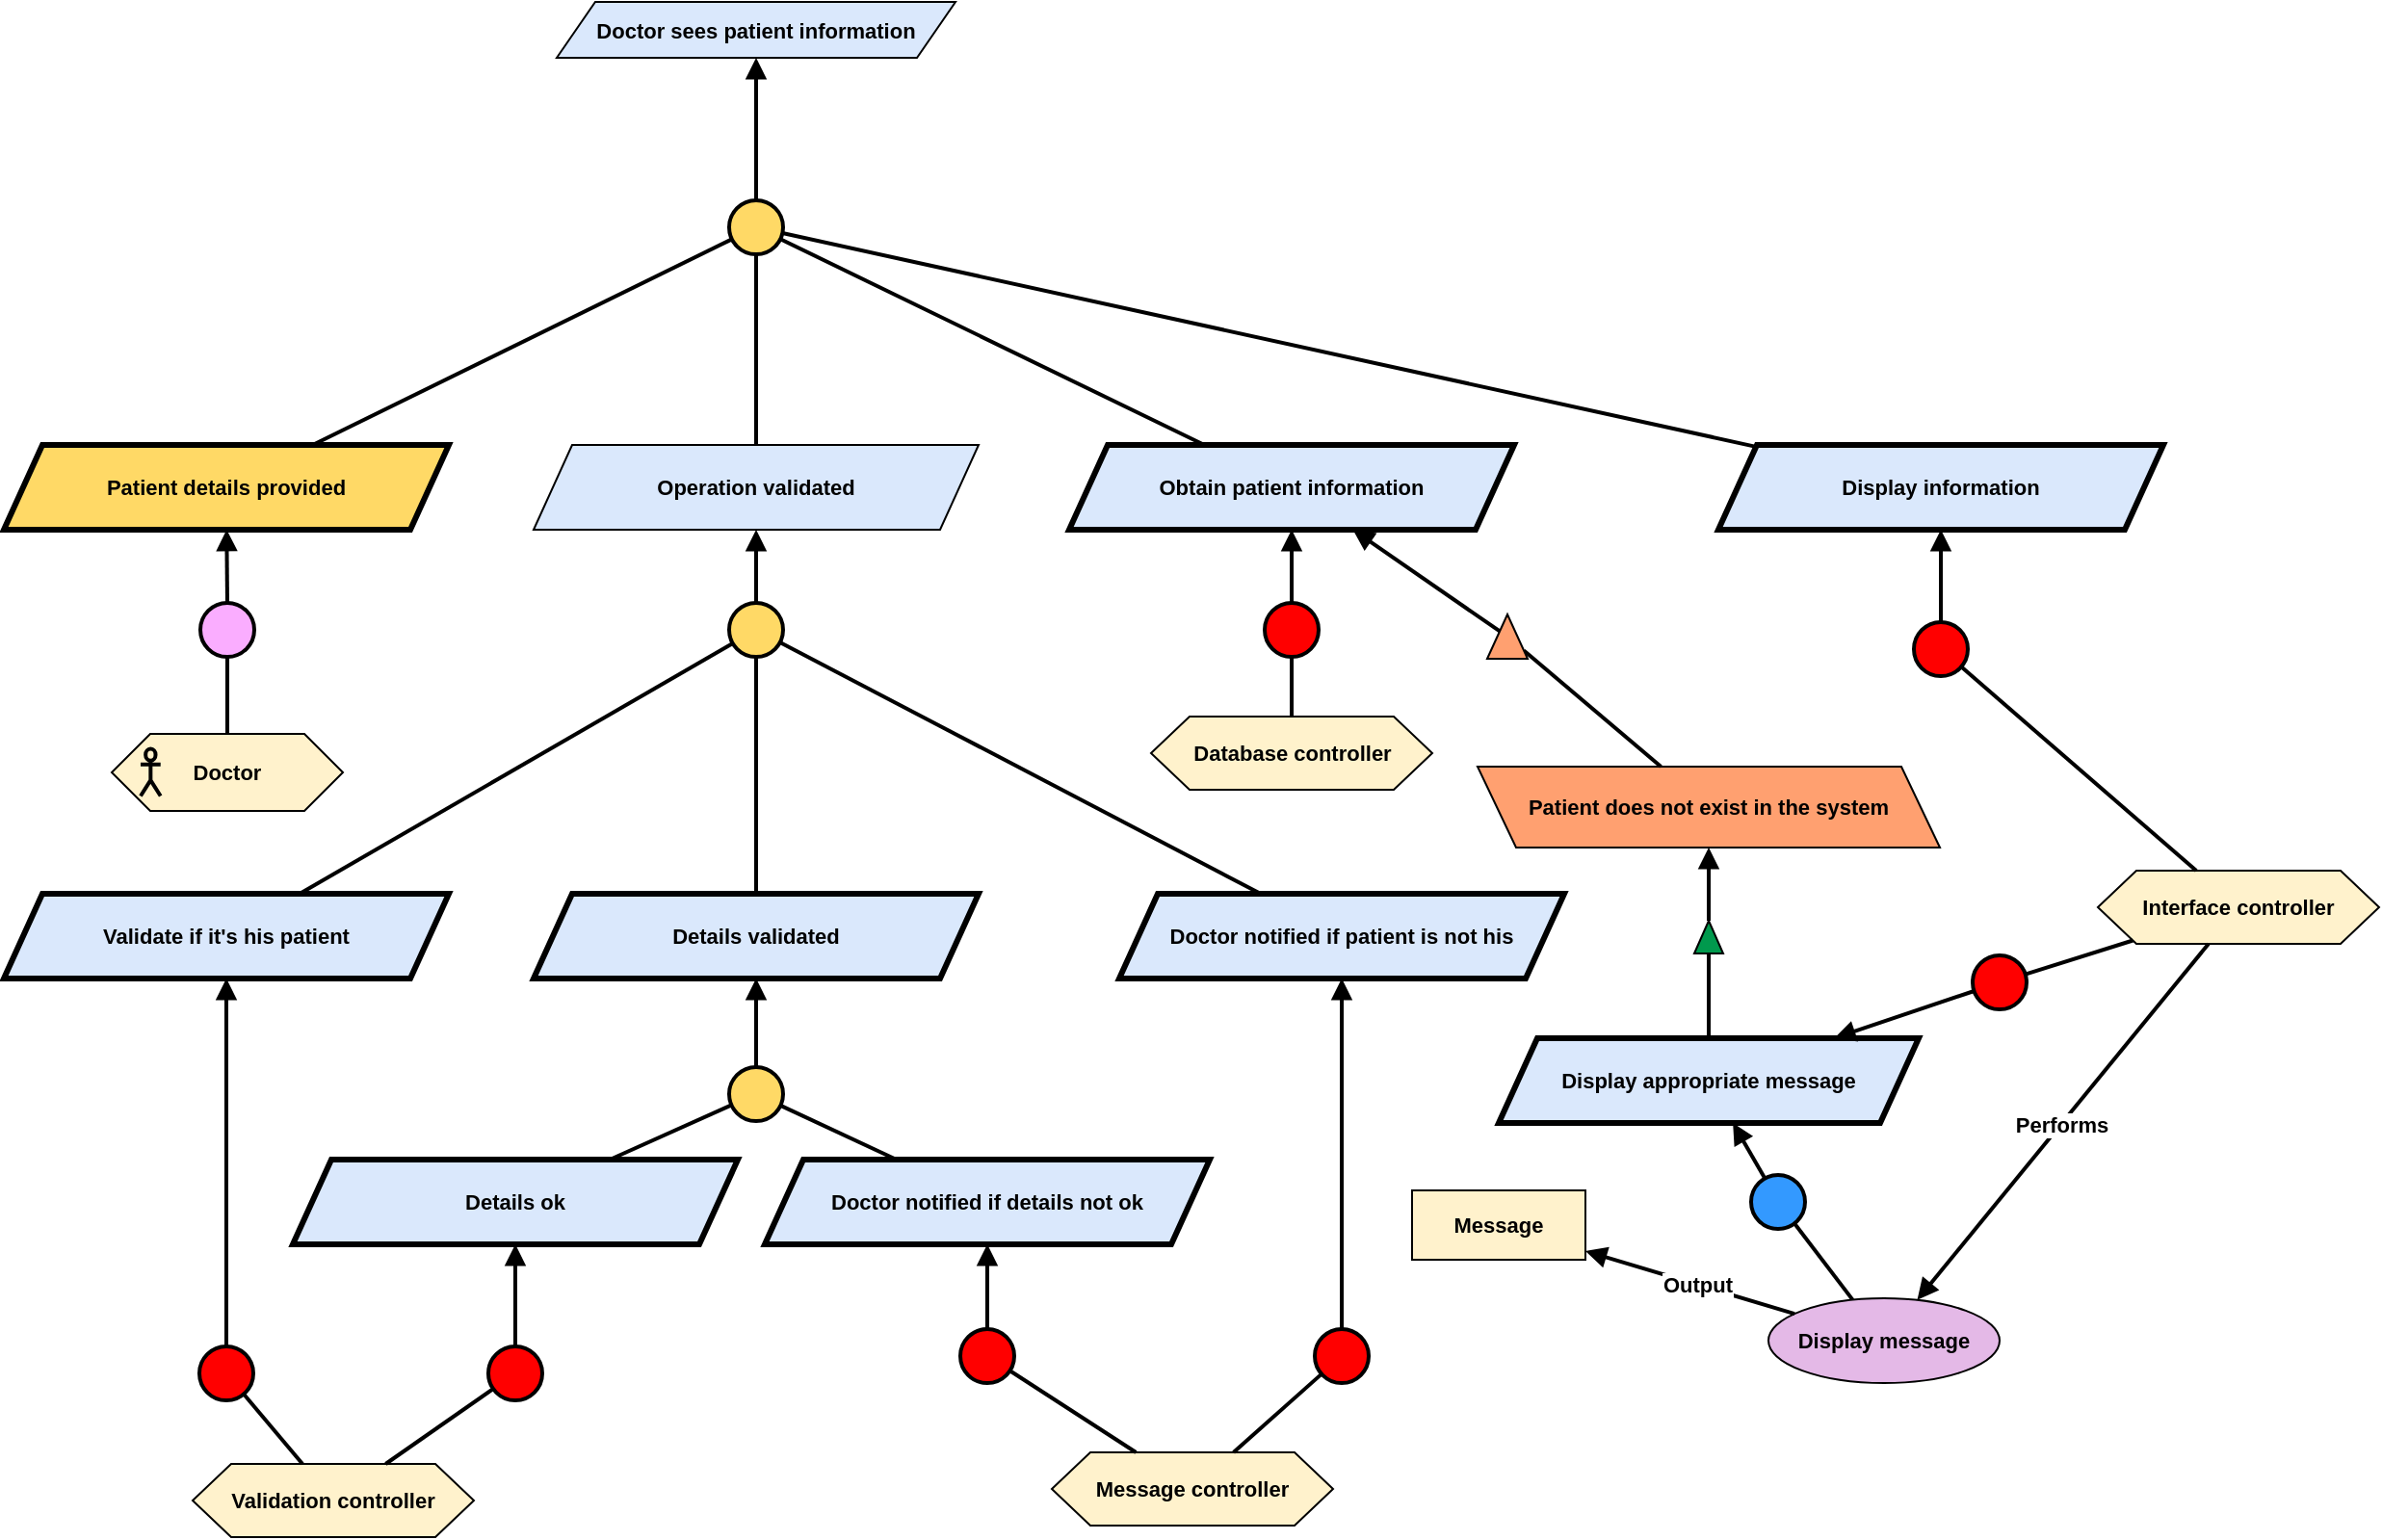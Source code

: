 <mxfile version="24.2.7" type="github">
  <diagram name="Page-1" id="sQ77rlIV0oNkLylMCGIl">
    <mxGraphModel dx="4281" dy="442" grid="0" gridSize="10" guides="1" tooltips="1" connect="1" arrows="1" fold="1" page="0" pageScale="1" pageWidth="827" pageHeight="1169" math="0" shadow="0">
      <root>
        <mxCell id="0" />
        <mxCell id="1" parent="0" />
        <mxCell id="BdWWr_sJzwSr1wSNOOl_-1" value="&lt;b&gt;Doctor sees patient information&lt;/b&gt;" style="shape=parallelogram;perimeter=parallelogramPerimeter;whiteSpace=wrap;html=1;fixedSize=1;fillColor=#dae8fc;strokeColor=#000000;fontFamily=Helvetica;fontSize=11;fontColor=default;labelBackgroundColor=none;" parent="1" vertex="1">
          <mxGeometry x="-2200" y="554" width="207" height="29" as="geometry" />
        </mxCell>
        <mxCell id="hpAG6TOJIAuAHVNSx_Au-1" value="" style="ellipse;whiteSpace=wrap;html=1;aspect=fixed;fillColor=#FFD966;strokeWidth=2;" parent="1" vertex="1">
          <mxGeometry x="-2110.5" y="657" width="28" height="28" as="geometry" />
        </mxCell>
        <mxCell id="hpAG6TOJIAuAHVNSx_Au-2" value="" style="endArrow=block;html=1;rounded=0;endFill=1;strokeWidth=2;" parent="1" source="hpAG6TOJIAuAHVNSx_Au-1" target="BdWWr_sJzwSr1wSNOOl_-1" edge="1">
          <mxGeometry width="50" height="50" relative="1" as="geometry">
            <mxPoint x="-2020.815" y="743.972" as="sourcePoint" />
            <mxPoint x="-2208.998" y="631" as="targetPoint" />
          </mxGeometry>
        </mxCell>
        <mxCell id="hpAG6TOJIAuAHVNSx_Au-3" value="" style="endArrow=none;html=1;rounded=0;strokeWidth=2;" parent="1" source="hpAG6TOJIAuAHVNSx_Au-4" target="hpAG6TOJIAuAHVNSx_Au-1" edge="1">
          <mxGeometry width="50" height="50" relative="1" as="geometry">
            <mxPoint x="-2096" y="753" as="sourcePoint" />
            <mxPoint x="-1996.81" y="742" as="targetPoint" />
          </mxGeometry>
        </mxCell>
        <mxCell id="hpAG6TOJIAuAHVNSx_Au-4" value="&lt;b&gt;Patient details provided&lt;/b&gt;" style="shape=parallelogram;perimeter=parallelogramPerimeter;whiteSpace=wrap;html=1;fixedSize=1;fillColor=#FFD966;strokeColor=#000000;strokeWidth=3;fontFamily=Helvetica;fontSize=11;fontColor=default;labelBackgroundColor=none;" parent="1" vertex="1">
          <mxGeometry x="-2487" y="784" width="231" height="44" as="geometry" />
        </mxCell>
        <mxCell id="hpAG6TOJIAuAHVNSx_Au-5" value="&lt;b&gt;Operation validated&lt;/b&gt;" style="shape=parallelogram;perimeter=parallelogramPerimeter;whiteSpace=wrap;html=1;fixedSize=1;fillColor=#dae8fc;strokeColor=#000000;strokeWidth=1;fontFamily=Helvetica;fontSize=11;fontColor=default;labelBackgroundColor=none;" parent="1" vertex="1">
          <mxGeometry x="-2212" y="784" width="231" height="44" as="geometry" />
        </mxCell>
        <mxCell id="hpAG6TOJIAuAHVNSx_Au-6" value="" style="endArrow=none;html=1;rounded=0;strokeWidth=2;" parent="1" source="hpAG6TOJIAuAHVNSx_Au-5" target="hpAG6TOJIAuAHVNSx_Au-1" edge="1">
          <mxGeometry width="50" height="50" relative="1" as="geometry">
            <mxPoint x="-2086" y="763" as="sourcePoint" />
            <mxPoint x="-2086" y="695" as="targetPoint" />
          </mxGeometry>
        </mxCell>
        <mxCell id="hpAG6TOJIAuAHVNSx_Au-7" value="" style="ellipse;whiteSpace=wrap;html=1;aspect=fixed;fillColor=#FFD966;strokeWidth=2;" parent="1" vertex="1">
          <mxGeometry x="-2110.5" y="866" width="28" height="28" as="geometry" />
        </mxCell>
        <mxCell id="hpAG6TOJIAuAHVNSx_Au-8" value="" style="endArrow=block;html=1;rounded=0;endFill=1;strokeWidth=2;" parent="1" source="hpAG6TOJIAuAHVNSx_Au-7" target="hpAG6TOJIAuAHVNSx_Au-5" edge="1">
          <mxGeometry width="50" height="50" relative="1" as="geometry">
            <mxPoint x="-2097.005" y="924.972" as="sourcePoint" />
            <mxPoint x="-2101" y="880" as="targetPoint" />
          </mxGeometry>
        </mxCell>
        <mxCell id="hpAG6TOJIAuAHVNSx_Au-9" value="" style="endArrow=none;html=1;rounded=0;strokeWidth=2;" parent="1" source="hpAG6TOJIAuAHVNSx_Au-17" target="hpAG6TOJIAuAHVNSx_Au-7" edge="1">
          <mxGeometry width="50" height="50" relative="1" as="geometry">
            <mxPoint x="-2098" y="987" as="sourcePoint" />
            <mxPoint x="-2073" y="923" as="targetPoint" />
          </mxGeometry>
        </mxCell>
        <mxCell id="hpAG6TOJIAuAHVNSx_Au-17" value="&lt;b&gt;Details validated&lt;/b&gt;" style="shape=parallelogram;perimeter=parallelogramPerimeter;whiteSpace=wrap;html=1;fixedSize=1;fillColor=#dae8fc;strokeColor=#000000;strokeWidth=3;fontFamily=Helvetica;fontSize=11;fontColor=default;labelBackgroundColor=none;" parent="1" vertex="1">
          <mxGeometry x="-2212" y="1017" width="231" height="44" as="geometry" />
        </mxCell>
        <mxCell id="hpAG6TOJIAuAHVNSx_Au-18" value="" style="ellipse;whiteSpace=wrap;html=1;aspect=fixed;fillColor=#FAADFF;strokeWidth=2;fontFamily=Helvetica;fontSize=11;fontColor=default;labelBackgroundColor=default;" parent="1" vertex="1">
          <mxGeometry x="-2385" y="866" width="28" height="28" as="geometry" />
        </mxCell>
        <mxCell id="hpAG6TOJIAuAHVNSx_Au-19" value="" style="endArrow=block;html=1;rounded=0;endFill=1;strokeWidth=2;strokeColor=default;align=center;verticalAlign=middle;fontFamily=Helvetica;fontSize=11;fontColor=default;labelBackgroundColor=default;" parent="1" source="hpAG6TOJIAuAHVNSx_Au-18" target="hpAG6TOJIAuAHVNSx_Au-4" edge="1">
          <mxGeometry width="50" height="50" relative="1" as="geometry">
            <mxPoint x="-2478.255" y="949.972" as="sourcePoint" />
            <mxPoint x="-2382.371" y="826.0" as="targetPoint" />
          </mxGeometry>
        </mxCell>
        <mxCell id="hpAG6TOJIAuAHVNSx_Au-20" value="" style="endArrow=none;html=1;rounded=0;strokeWidth=2;strokeColor=default;align=center;verticalAlign=middle;fontFamily=Helvetica;fontSize=11;fontColor=default;labelBackgroundColor=default;" parent="1" source="hpAG6TOJIAuAHVNSx_Au-22" target="hpAG6TOJIAuAHVNSx_Au-18" edge="1">
          <mxGeometry width="50" height="50" relative="1" as="geometry">
            <mxPoint x="-2321.606" y="990.5" as="sourcePoint" />
            <mxPoint x="-2436.25" y="946" as="targetPoint" />
            <Array as="points" />
          </mxGeometry>
        </mxCell>
        <mxCell id="hpAG6TOJIAuAHVNSx_Au-21" value="" style="group" parent="1" vertex="1" connectable="0">
          <mxGeometry x="-2431" y="934" width="120" height="40" as="geometry" />
        </mxCell>
        <mxCell id="hpAG6TOJIAuAHVNSx_Au-22" value="&lt;div&gt;&lt;b&gt;Doctor&lt;/b&gt;&lt;/div&gt;" style="shape=hexagon;perimeter=hexagonPerimeter2;whiteSpace=wrap;html=1;fixedSize=1;fillColor=#FFF2CC;fontFamily=Helvetica;fontSize=11;fontColor=default;labelBackgroundColor=none;" parent="hpAG6TOJIAuAHVNSx_Au-21" vertex="1">
          <mxGeometry width="120" height="40" as="geometry" />
        </mxCell>
        <mxCell id="hpAG6TOJIAuAHVNSx_Au-23" value="" style="shape=umlActor;verticalLabelPosition=bottom;verticalAlign=top;html=1;outlineConnect=0;fillColor=none;strokeWidth=2;fontFamily=Helvetica;fontSize=11;fontColor=default;labelBackgroundColor=default;" parent="hpAG6TOJIAuAHVNSx_Au-21" vertex="1">
          <mxGeometry x="14.983" y="7.75" width="10.373" height="24.5" as="geometry" />
        </mxCell>
        <mxCell id="hpAG6TOJIAuAHVNSx_Au-24" value="&lt;div&gt;&lt;b&gt;Validation controller&lt;/b&gt;&lt;/div&gt;" style="shape=hexagon;perimeter=hexagonPerimeter2;whiteSpace=wrap;html=1;fixedSize=1;fillColor=#FFF2CC;fontFamily=Helvetica;fontSize=11;fontColor=default;labelBackgroundColor=none;" parent="1" vertex="1">
          <mxGeometry x="-2389" y="1313" width="146" height="38" as="geometry" />
        </mxCell>
        <mxCell id="hpAG6TOJIAuAHVNSx_Au-25" value="" style="ellipse;whiteSpace=wrap;html=1;aspect=fixed;fillColor=#FF0000;strokeWidth=2;" parent="1" vertex="1">
          <mxGeometry x="-2235.5" y="1252" width="28" height="28" as="geometry" />
        </mxCell>
        <mxCell id="hpAG6TOJIAuAHVNSx_Au-26" value="" style="endArrow=block;html=1;rounded=0;endFill=1;strokeWidth=2;" parent="1" source="hpAG6TOJIAuAHVNSx_Au-25" target="hpAG6TOJIAuAHVNSx_Au-41" edge="1">
          <mxGeometry width="50" height="50" relative="1" as="geometry">
            <mxPoint x="-2393.505" y="1387.972" as="sourcePoint" />
            <mxPoint x="-2345" y="1282" as="targetPoint" />
          </mxGeometry>
        </mxCell>
        <mxCell id="hpAG6TOJIAuAHVNSx_Au-27" value="" style="endArrow=none;html=1;rounded=0;strokeWidth=2;" parent="1" source="hpAG6TOJIAuAHVNSx_Au-24" target="hpAG6TOJIAuAHVNSx_Au-25" edge="1">
          <mxGeometry width="50" height="50" relative="1" as="geometry">
            <mxPoint x="-2394.5" y="1450" as="sourcePoint" />
            <mxPoint x="-2369.5" y="1386" as="targetPoint" />
          </mxGeometry>
        </mxCell>
        <mxCell id="hpAG6TOJIAuAHVNSx_Au-28" value="" style="endArrow=none;html=1;rounded=0;strokeWidth=2;" parent="1" source="hpAG6TOJIAuAHVNSx_Au-29" target="hpAG6TOJIAuAHVNSx_Au-7" edge="1">
          <mxGeometry width="50" height="50" relative="1" as="geometry">
            <mxPoint x="-1820" y="977" as="sourcePoint" />
            <mxPoint x="-1830" y="934" as="targetPoint" />
          </mxGeometry>
        </mxCell>
        <mxCell id="hpAG6TOJIAuAHVNSx_Au-29" value="&lt;b&gt;Validate if it&#39;s his patient&lt;/b&gt;" style="shape=parallelogram;perimeter=parallelogramPerimeter;whiteSpace=wrap;html=1;fixedSize=1;fillColor=#dae8fc;strokeColor=#000000;strokeWidth=3;fontFamily=Helvetica;fontSize=11;fontColor=default;labelBackgroundColor=none;" parent="1" vertex="1">
          <mxGeometry x="-2487" y="1017" width="231" height="44" as="geometry" />
        </mxCell>
        <mxCell id="hpAG6TOJIAuAHVNSx_Au-30" value="" style="ellipse;whiteSpace=wrap;html=1;aspect=fixed;fillColor=#FF0000;strokeWidth=2;" parent="1" vertex="1">
          <mxGeometry x="-2385.5" y="1252" width="28" height="28" as="geometry" />
        </mxCell>
        <mxCell id="hpAG6TOJIAuAHVNSx_Au-31" value="" style="endArrow=block;html=1;rounded=0;endFill=1;strokeWidth=2;" parent="1" source="hpAG6TOJIAuAHVNSx_Au-30" target="hpAG6TOJIAuAHVNSx_Au-29" edge="1">
          <mxGeometry width="50" height="50" relative="1" as="geometry">
            <mxPoint x="-2489.505" y="1314.972" as="sourcePoint" />
            <mxPoint x="-2438" y="1204" as="targetPoint" />
          </mxGeometry>
        </mxCell>
        <mxCell id="hpAG6TOJIAuAHVNSx_Au-32" value="" style="endArrow=none;html=1;rounded=0;strokeWidth=2;" parent="1" source="hpAG6TOJIAuAHVNSx_Au-24" target="hpAG6TOJIAuAHVNSx_Au-30" edge="1">
          <mxGeometry width="50" height="50" relative="1" as="geometry">
            <mxPoint x="-2140.5" y="1482" as="sourcePoint" />
            <mxPoint x="-2120.5" y="1393" as="targetPoint" />
          </mxGeometry>
        </mxCell>
        <mxCell id="hpAG6TOJIAuAHVNSx_Au-35" value="&lt;b&gt;Obtain patient information&lt;/b&gt;" style="shape=parallelogram;perimeter=parallelogramPerimeter;whiteSpace=wrap;html=1;fixedSize=1;fillColor=#dae8fc;strokeColor=#000000;strokeWidth=3;fontFamily=Helvetica;fontSize=11;fontColor=default;labelBackgroundColor=none;" parent="1" vertex="1">
          <mxGeometry x="-1934" y="784" width="231" height="44" as="geometry" />
        </mxCell>
        <mxCell id="hpAG6TOJIAuAHVNSx_Au-36" value="" style="endArrow=none;html=1;rounded=0;strokeWidth=2;" parent="1" source="hpAG6TOJIAuAHVNSx_Au-35" target="hpAG6TOJIAuAHVNSx_Au-1" edge="1">
          <mxGeometry width="50" height="50" relative="1" as="geometry">
            <mxPoint x="-2087" y="794" as="sourcePoint" />
            <mxPoint x="-2087" y="695" as="targetPoint" />
          </mxGeometry>
        </mxCell>
        <mxCell id="hpAG6TOJIAuAHVNSx_Au-37" value="&lt;div&gt;&lt;b&gt;Database controller&lt;/b&gt;&lt;/div&gt;" style="shape=hexagon;perimeter=hexagonPerimeter2;whiteSpace=wrap;html=1;fixedSize=1;fillColor=#FFF2CC;fontFamily=Helvetica;fontSize=11;fontColor=default;labelBackgroundColor=none;" parent="1" vertex="1">
          <mxGeometry x="-1891.5" y="925" width="146" height="38" as="geometry" />
        </mxCell>
        <mxCell id="hpAG6TOJIAuAHVNSx_Au-38" value="" style="ellipse;whiteSpace=wrap;html=1;aspect=fixed;fillColor=#FF0000;strokeWidth=2;" parent="1" vertex="1">
          <mxGeometry x="-1832.5" y="866" width="28" height="28" as="geometry" />
        </mxCell>
        <mxCell id="hpAG6TOJIAuAHVNSx_Au-39" value="" style="endArrow=block;html=1;rounded=0;endFill=1;strokeWidth=2;" parent="1" source="hpAG6TOJIAuAHVNSx_Au-38" target="hpAG6TOJIAuAHVNSx_Au-35" edge="1">
          <mxGeometry width="50" height="50" relative="1" as="geometry">
            <mxPoint x="-1794.005" y="927.972" as="sourcePoint" />
            <mxPoint x="-1798" y="883" as="targetPoint" />
          </mxGeometry>
        </mxCell>
        <mxCell id="hpAG6TOJIAuAHVNSx_Au-40" value="" style="endArrow=none;html=1;rounded=0;strokeWidth=2;" parent="1" source="hpAG6TOJIAuAHVNSx_Au-37" target="hpAG6TOJIAuAHVNSx_Au-38" edge="1">
          <mxGeometry width="50" height="50" relative="1" as="geometry">
            <mxPoint x="-1795" y="990" as="sourcePoint" />
            <mxPoint x="-1770" y="926" as="targetPoint" />
          </mxGeometry>
        </mxCell>
        <mxCell id="hpAG6TOJIAuAHVNSx_Au-41" value="&lt;b&gt;Details ok&lt;/b&gt;" style="shape=parallelogram;perimeter=parallelogramPerimeter;whiteSpace=wrap;html=1;fixedSize=1;fillColor=#dae8fc;strokeColor=#000000;strokeWidth=3;fontFamily=Helvetica;fontSize=11;fontColor=default;labelBackgroundColor=none;" parent="1" vertex="1">
          <mxGeometry x="-2337" y="1155" width="231" height="44" as="geometry" />
        </mxCell>
        <mxCell id="hpAG6TOJIAuAHVNSx_Au-42" value="&lt;b&gt;Doctor notified if details not ok&lt;/b&gt;" style="shape=parallelogram;perimeter=parallelogramPerimeter;whiteSpace=wrap;html=1;fixedSize=1;fillColor=#dae8fc;strokeColor=#000000;strokeWidth=3;fontFamily=Helvetica;fontSize=11;fontColor=default;labelBackgroundColor=none;" parent="1" vertex="1">
          <mxGeometry x="-2092" y="1155" width="231" height="44" as="geometry" />
        </mxCell>
        <mxCell id="hpAG6TOJIAuAHVNSx_Au-43" value="" style="ellipse;whiteSpace=wrap;html=1;aspect=fixed;fillColor=#FFD966;strokeWidth=2;" parent="1" vertex="1">
          <mxGeometry x="-2110.5" y="1107" width="28" height="28" as="geometry" />
        </mxCell>
        <mxCell id="hpAG6TOJIAuAHVNSx_Au-44" value="" style="endArrow=block;html=1;rounded=0;endFill=1;strokeWidth=2;" parent="1" source="hpAG6TOJIAuAHVNSx_Au-43" target="hpAG6TOJIAuAHVNSx_Au-17" edge="1">
          <mxGeometry width="50" height="50" relative="1" as="geometry">
            <mxPoint x="-2130.005" y="1133.972" as="sourcePoint" />
            <mxPoint x="-2134" y="1089" as="targetPoint" />
          </mxGeometry>
        </mxCell>
        <mxCell id="hpAG6TOJIAuAHVNSx_Au-45" value="" style="endArrow=none;html=1;rounded=0;strokeWidth=2;" parent="1" source="hpAG6TOJIAuAHVNSx_Au-41" target="hpAG6TOJIAuAHVNSx_Au-43" edge="1">
          <mxGeometry width="50" height="50" relative="1" as="geometry">
            <mxPoint x="-2131" y="1196" as="sourcePoint" />
            <mxPoint x="-2106" y="1132" as="targetPoint" />
          </mxGeometry>
        </mxCell>
        <mxCell id="hpAG6TOJIAuAHVNSx_Au-46" value="" style="endArrow=none;html=1;rounded=0;strokeWidth=2;" parent="1" source="hpAG6TOJIAuAHVNSx_Au-42" target="hpAG6TOJIAuAHVNSx_Au-43" edge="1">
          <mxGeometry width="50" height="50" relative="1" as="geometry">
            <mxPoint x="-2223" y="1197" as="sourcePoint" />
            <mxPoint x="-2123" y="1139" as="targetPoint" />
          </mxGeometry>
        </mxCell>
        <mxCell id="hpAG6TOJIAuAHVNSx_Au-47" value="&lt;div&gt;&lt;b&gt;Message controller&lt;/b&gt;&lt;/div&gt;" style="shape=hexagon;perimeter=hexagonPerimeter2;whiteSpace=wrap;html=1;fixedSize=1;fillColor=#FFF2CC;fontFamily=Helvetica;fontSize=11;fontColor=default;labelBackgroundColor=none;" parent="1" vertex="1">
          <mxGeometry x="-1943" y="1307" width="146" height="38" as="geometry" />
        </mxCell>
        <mxCell id="hpAG6TOJIAuAHVNSx_Au-48" value="" style="ellipse;whiteSpace=wrap;html=1;aspect=fixed;fillColor=#FF0000;strokeWidth=2;" parent="1" vertex="1">
          <mxGeometry x="-1990.5" y="1243" width="28" height="28" as="geometry" />
        </mxCell>
        <mxCell id="hpAG6TOJIAuAHVNSx_Au-49" value="" style="endArrow=block;html=1;rounded=0;endFill=1;strokeWidth=2;" parent="1" source="hpAG6TOJIAuAHVNSx_Au-48" target="hpAG6TOJIAuAHVNSx_Au-42" edge="1">
          <mxGeometry width="50" height="50" relative="1" as="geometry">
            <mxPoint x="-1964.005" y="1248.972" as="sourcePoint" />
            <mxPoint x="-1968" y="1204" as="targetPoint" />
          </mxGeometry>
        </mxCell>
        <mxCell id="hpAG6TOJIAuAHVNSx_Au-50" value="" style="endArrow=none;html=1;rounded=0;strokeWidth=2;" parent="1" source="hpAG6TOJIAuAHVNSx_Au-47" target="hpAG6TOJIAuAHVNSx_Au-48" edge="1">
          <mxGeometry width="50" height="50" relative="1" as="geometry">
            <mxPoint x="-1965" y="1311" as="sourcePoint" />
            <mxPoint x="-1940" y="1247" as="targetPoint" />
          </mxGeometry>
        </mxCell>
        <mxCell id="hpAG6TOJIAuAHVNSx_Au-51" value="&lt;b&gt;Doctor notified if patient is not his&lt;/b&gt;" style="shape=parallelogram;perimeter=parallelogramPerimeter;whiteSpace=wrap;html=1;fixedSize=1;fillColor=#dae8fc;strokeColor=#000000;strokeWidth=3;fontFamily=Helvetica;fontSize=11;fontColor=default;labelBackgroundColor=none;" parent="1" vertex="1">
          <mxGeometry x="-1908" y="1017" width="231" height="44" as="geometry" />
        </mxCell>
        <mxCell id="hpAG6TOJIAuAHVNSx_Au-53" value="" style="endArrow=none;html=1;rounded=0;strokeWidth=2;" parent="1" source="hpAG6TOJIAuAHVNSx_Au-51" target="hpAG6TOJIAuAHVNSx_Au-7" edge="1">
          <mxGeometry width="50" height="50" relative="1" as="geometry">
            <mxPoint x="-1961" y="1021" as="sourcePoint" />
            <mxPoint x="-2077" y="900" as="targetPoint" />
          </mxGeometry>
        </mxCell>
        <mxCell id="hpAG6TOJIAuAHVNSx_Au-54" value="" style="ellipse;whiteSpace=wrap;html=1;aspect=fixed;fillColor=#FF0000;strokeWidth=2;" parent="1" vertex="1">
          <mxGeometry x="-1806.5" y="1243" width="28" height="28" as="geometry" />
        </mxCell>
        <mxCell id="hpAG6TOJIAuAHVNSx_Au-55" value="" style="endArrow=block;html=1;rounded=0;endFill=1;strokeWidth=2;" parent="1" source="hpAG6TOJIAuAHVNSx_Au-54" target="hpAG6TOJIAuAHVNSx_Au-51" edge="1">
          <mxGeometry width="50" height="50" relative="1" as="geometry">
            <mxPoint x="-1821.505" y="1249.972" as="sourcePoint" />
            <mxPoint x="-1826.5" y="1200" as="targetPoint" />
          </mxGeometry>
        </mxCell>
        <mxCell id="hpAG6TOJIAuAHVNSx_Au-56" value="" style="endArrow=none;html=1;rounded=0;strokeWidth=2;" parent="1" source="hpAG6TOJIAuAHVNSx_Au-47" target="hpAG6TOJIAuAHVNSx_Au-54" edge="1">
          <mxGeometry width="50" height="50" relative="1" as="geometry">
            <mxPoint x="-1826.5" y="1314" as="sourcePoint" />
            <mxPoint x="-1797.5" y="1248" as="targetPoint" />
          </mxGeometry>
        </mxCell>
        <mxCell id="hpAG6TOJIAuAHVNSx_Au-57" value="&lt;b&gt;Display information&lt;/b&gt;" style="shape=parallelogram;perimeter=parallelogramPerimeter;whiteSpace=wrap;html=1;fixedSize=1;fillColor=#dae8fc;strokeColor=#000000;strokeWidth=3;fontFamily=Helvetica;fontSize=11;fontColor=default;labelBackgroundColor=none;" parent="1" vertex="1">
          <mxGeometry x="-1597" y="784" width="231" height="44" as="geometry" />
        </mxCell>
        <mxCell id="hpAG6TOJIAuAHVNSx_Au-58" value="&lt;b&gt;Interface controller&lt;/b&gt;" style="shape=hexagon;perimeter=hexagonPerimeter2;whiteSpace=wrap;html=1;fixedSize=1;fillColor=#FFF2CC;fontFamily=Helvetica;fontSize=11;fontColor=default;labelBackgroundColor=none;" parent="1" vertex="1">
          <mxGeometry x="-1400" y="1005" width="146" height="38" as="geometry" />
        </mxCell>
        <mxCell id="hpAG6TOJIAuAHVNSx_Au-59" value="" style="ellipse;whiteSpace=wrap;html=1;aspect=fixed;fillColor=#FF0000;strokeWidth=2;" parent="1" vertex="1">
          <mxGeometry x="-1495.5" y="876" width="28" height="28" as="geometry" />
        </mxCell>
        <mxCell id="hpAG6TOJIAuAHVNSx_Au-60" value="" style="endArrow=block;html=1;rounded=0;endFill=1;strokeWidth=2;" parent="1" source="hpAG6TOJIAuAHVNSx_Au-59" target="hpAG6TOJIAuAHVNSx_Au-57" edge="1">
          <mxGeometry width="50" height="50" relative="1" as="geometry">
            <mxPoint x="-1210.505" y="930.972" as="sourcePoint" />
            <mxPoint x="-1234.5" y="831" as="targetPoint" />
          </mxGeometry>
        </mxCell>
        <mxCell id="hpAG6TOJIAuAHVNSx_Au-61" value="" style="endArrow=none;html=1;rounded=0;strokeWidth=2;" parent="1" source="hpAG6TOJIAuAHVNSx_Au-58" target="hpAG6TOJIAuAHVNSx_Au-59" edge="1">
          <mxGeometry width="50" height="50" relative="1" as="geometry">
            <mxPoint x="-1285.5" y="997" as="sourcePoint" />
            <mxPoint x="-1260.5" y="933" as="targetPoint" />
          </mxGeometry>
        </mxCell>
        <mxCell id="hpAG6TOJIAuAHVNSx_Au-62" value="" style="endArrow=none;html=1;rounded=0;strokeWidth=2;" parent="1" source="hpAG6TOJIAuAHVNSx_Au-57" target="hpAG6TOJIAuAHVNSx_Au-1" edge="1">
          <mxGeometry width="50" height="50" relative="1" as="geometry">
            <mxPoint x="-1497" y="744" as="sourcePoint" />
            <mxPoint x="-1993" y="636" as="targetPoint" />
          </mxGeometry>
        </mxCell>
        <mxCell id="B7BkbEz7S9te9hTbkUyi-1" value="Patient does not exist in the system" style="shape=parallelogram;perimeter=parallelogramPerimeter;whiteSpace=wrap;html=1;fixedSize=1;fillColor=#FFA070;fontStyle=1;fontFamily=Helvetica;fontSize=11;fontColor=default;labelBackgroundColor=none;flipH=1;flipV=0;" vertex="1" parent="1">
          <mxGeometry x="-1722" y="951" width="240" height="42" as="geometry" />
        </mxCell>
        <mxCell id="B7BkbEz7S9te9hTbkUyi-5" value="" style="endArrow=block;html=1;rounded=0;endFill=1;strokeWidth=2;" edge="1" parent="1" source="B7BkbEz7S9te9hTbkUyi-7" target="hpAG6TOJIAuAHVNSx_Au-35">
          <mxGeometry width="50" height="50" relative="1" as="geometry">
            <mxPoint x="-1494" y="842" as="sourcePoint" />
            <mxPoint x="-1672" y="801" as="targetPoint" />
          </mxGeometry>
        </mxCell>
        <mxCell id="B7BkbEz7S9te9hTbkUyi-6" value="" style="endArrow=none;html=1;rounded=0;strokeWidth=2;" edge="1" parent="1" target="B7BkbEz7S9te9hTbkUyi-7" source="B7BkbEz7S9te9hTbkUyi-1">
          <mxGeometry width="50" height="50" relative="1" as="geometry">
            <mxPoint x="-1576" y="908" as="sourcePoint" />
            <mxPoint x="-1393.756" y="731.998" as="targetPoint" />
          </mxGeometry>
        </mxCell>
        <mxCell id="B7BkbEz7S9te9hTbkUyi-7" value="" style="triangle;whiteSpace=wrap;html=1;rotation=-90;fillColor=#FFA070;strokeColor=default;" vertex="1" parent="1">
          <mxGeometry x="-1718" y="873" width="23" height="21" as="geometry" />
        </mxCell>
        <mxCell id="B7BkbEz7S9te9hTbkUyi-10" value="" style="endArrow=block;html=1;rounded=0;endFill=1;strokeWidth=2;" edge="1" source="B7BkbEz7S9te9hTbkUyi-12" parent="1" target="B7BkbEz7S9te9hTbkUyi-1">
          <mxGeometry width="50" height="50" relative="1" as="geometry">
            <mxPoint x="-1545" y="1025" as="sourcePoint" />
            <mxPoint x="-1554" y="993" as="targetPoint" />
          </mxGeometry>
        </mxCell>
        <mxCell id="B7BkbEz7S9te9hTbkUyi-11" value="" style="endArrow=none;html=1;rounded=0;strokeWidth=2;" edge="1" target="B7BkbEz7S9te9hTbkUyi-12" parent="1" source="B7BkbEz7S9te9hTbkUyi-17">
          <mxGeometry width="50" height="50" relative="1" as="geometry">
            <mxPoint x="-1602" y="1081" as="sourcePoint" />
            <mxPoint x="-1554.756" y="1059.998" as="targetPoint" />
            <Array as="points" />
          </mxGeometry>
        </mxCell>
        <mxCell id="B7BkbEz7S9te9hTbkUyi-12" value="" style="triangle;whiteSpace=wrap;html=1;rotation=-90;fillColor=#00994D;" vertex="1" parent="1">
          <mxGeometry x="-1610.5" y="1032" width="17" height="15" as="geometry" />
        </mxCell>
        <mxCell id="B7BkbEz7S9te9hTbkUyi-13" value="&lt;b&gt;Message&lt;/b&gt;" style="rounded=0;whiteSpace=wrap;html=1;fillColor=#FFF2CC;fontFamily=Helvetica;fontSize=11;fontColor=default;labelBackgroundColor=none;" vertex="1" parent="1">
          <mxGeometry x="-1756" y="1171" width="90" height="36" as="geometry" />
        </mxCell>
        <mxCell id="B7BkbEz7S9te9hTbkUyi-17" value="&lt;b&gt;Display appropriate message&lt;/b&gt;" style="shape=parallelogram;perimeter=parallelogramPerimeter;whiteSpace=wrap;html=1;fixedSize=1;fillColor=#dae8fc;strokeColor=#000000;strokeWidth=3;fontFamily=Helvetica;fontSize=11;fontColor=default;labelBackgroundColor=none;" vertex="1" parent="1">
          <mxGeometry x="-1711" y="1092" width="218" height="44" as="geometry" />
        </mxCell>
        <mxCell id="B7BkbEz7S9te9hTbkUyi-21" value="" style="ellipse;whiteSpace=wrap;html=1;aspect=fixed;fillColor=#3399FF;strokeWidth=2;" vertex="1" parent="1">
          <mxGeometry x="-1580" y="1163" width="28" height="28" as="geometry" />
        </mxCell>
        <mxCell id="B7BkbEz7S9te9hTbkUyi-22" value="" style="endArrow=block;html=1;rounded=0;endFill=1;strokeWidth=2;" edge="1" source="B7BkbEz7S9te9hTbkUyi-21" parent="1" target="B7BkbEz7S9te9hTbkUyi-17">
          <mxGeometry width="50" height="50" relative="1" as="geometry">
            <mxPoint x="-1459.005" y="1288.972" as="sourcePoint" />
            <mxPoint x="-1463" y="1244" as="targetPoint" />
          </mxGeometry>
        </mxCell>
        <mxCell id="B7BkbEz7S9te9hTbkUyi-23" value="" style="endArrow=none;html=1;rounded=0;strokeWidth=2;" edge="1" target="B7BkbEz7S9te9hTbkUyi-21" parent="1" source="B7BkbEz7S9te9hTbkUyi-24">
          <mxGeometry width="50" height="50" relative="1" as="geometry">
            <mxPoint x="-1460" y="1351" as="sourcePoint" />
            <mxPoint x="-1435" y="1287" as="targetPoint" />
          </mxGeometry>
        </mxCell>
        <mxCell id="B7BkbEz7S9te9hTbkUyi-24" value="&lt;b&gt;Display message&lt;/b&gt;" style="ellipse;whiteSpace=wrap;html=1;fillColor=#E4B9E7;strokeColor=#000000;fontFamily=Helvetica;fontSize=11;fontColor=default;labelBackgroundColor=none;" vertex="1" parent="1">
          <mxGeometry x="-1571" y="1227" width="120" height="44" as="geometry" />
        </mxCell>
        <mxCell id="B7BkbEz7S9te9hTbkUyi-25" value="" style="endArrow=block;html=1;rounded=0;endFill=1;strokeWidth=2;" edge="1" parent="1" source="B7BkbEz7S9te9hTbkUyi-24" target="B7BkbEz7S9te9hTbkUyi-13">
          <mxGeometry width="50" height="50" relative="1" as="geometry">
            <mxPoint x="-1557" y="1322" as="sourcePoint" />
            <mxPoint x="-1566" y="1253" as="targetPoint" />
          </mxGeometry>
        </mxCell>
        <mxCell id="B7BkbEz7S9te9hTbkUyi-26" value="&lt;b&gt;Output&lt;/b&gt;" style="edgeLabel;html=1;align=center;verticalAlign=middle;resizable=0;points=[];" vertex="1" connectable="0" parent="B7BkbEz7S9te9hTbkUyi-25">
          <mxGeometry x="-0.054" relative="1" as="geometry">
            <mxPoint as="offset" />
          </mxGeometry>
        </mxCell>
        <mxCell id="B7BkbEz7S9te9hTbkUyi-27" value="" style="ellipse;whiteSpace=wrap;html=1;aspect=fixed;fillColor=#FF0000;strokeWidth=2;" vertex="1" parent="1">
          <mxGeometry x="-1465" y="1049" width="28" height="28" as="geometry" />
        </mxCell>
        <mxCell id="B7BkbEz7S9te9hTbkUyi-28" value="" style="endArrow=block;html=1;rounded=0;endFill=1;strokeWidth=2;" edge="1" source="B7BkbEz7S9te9hTbkUyi-27" parent="1" target="B7BkbEz7S9te9hTbkUyi-17">
          <mxGeometry width="50" height="50" relative="1" as="geometry">
            <mxPoint x="-1456.005" y="1161.972" as="sourcePoint" />
            <mxPoint x="-1460" y="1117" as="targetPoint" />
          </mxGeometry>
        </mxCell>
        <mxCell id="B7BkbEz7S9te9hTbkUyi-29" value="" style="endArrow=none;html=1;rounded=0;strokeWidth=2;" edge="1" target="B7BkbEz7S9te9hTbkUyi-27" parent="1" source="hpAG6TOJIAuAHVNSx_Au-58">
          <mxGeometry width="50" height="50" relative="1" as="geometry">
            <mxPoint x="-1457" y="1224" as="sourcePoint" />
            <mxPoint x="-1432" y="1160" as="targetPoint" />
          </mxGeometry>
        </mxCell>
        <mxCell id="B7BkbEz7S9te9hTbkUyi-30" value="" style="endArrow=block;html=1;rounded=0;endFill=1;strokeWidth=2;" edge="1" parent="1" source="hpAG6TOJIAuAHVNSx_Au-58" target="B7BkbEz7S9te9hTbkUyi-24">
          <mxGeometry width="50" height="50" relative="1" as="geometry">
            <mxPoint x="-1631" y="1326" as="sourcePoint" />
            <mxPoint x="-1640" y="1257" as="targetPoint" />
          </mxGeometry>
        </mxCell>
        <mxCell id="B7BkbEz7S9te9hTbkUyi-31" value="&lt;b&gt;Performs&lt;/b&gt;" style="edgeLabel;html=1;align=center;verticalAlign=middle;resizable=0;points=[];" vertex="1" connectable="0" parent="B7BkbEz7S9te9hTbkUyi-30">
          <mxGeometry x="0.008" relative="1" as="geometry">
            <mxPoint as="offset" />
          </mxGeometry>
        </mxCell>
      </root>
    </mxGraphModel>
  </diagram>
</mxfile>
